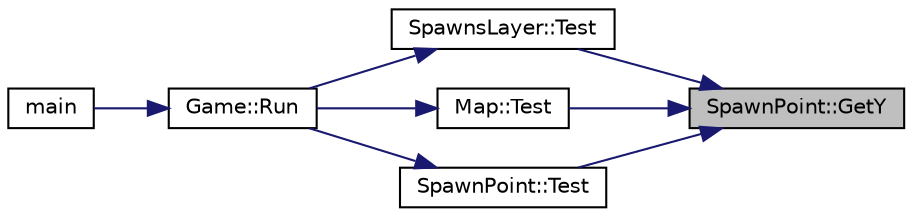digraph "SpawnPoint::GetY"
{
 // LATEX_PDF_SIZE
  bgcolor="transparent";
  edge [fontname="Helvetica",fontsize="10",labelfontname="Helvetica",labelfontsize="10"];
  node [fontname="Helvetica",fontsize="10",shape=record];
  rankdir="RL";
  Node1 [label="SpawnPoint::GetY",height=0.2,width=0.4,color="black", fillcolor="grey75", style="filled", fontcolor="black",tooltip="Retourne y."];
  Node1 -> Node2 [dir="back",color="midnightblue",fontsize="10",style="solid",fontname="Helvetica"];
  Node2 [label="SpawnsLayer::Test",height=0.2,width=0.4,color="black",URL="$classSpawnsLayer.html#a4d0337aca595347a27d441575f6a0296",tooltip="Test de regression."];
  Node2 -> Node3 [dir="back",color="midnightblue",fontsize="10",style="solid",fontname="Helvetica"];
  Node3 [label="Game::Run",height=0.2,width=0.4,color="black",URL="$classGame.html#a13910abb0107f073d1627043003b909b",tooltip="Lance le jeu dans le mode selectionné"];
  Node3 -> Node4 [dir="back",color="midnightblue",fontsize="10",style="solid",fontname="Helvetica"];
  Node4 [label="main",height=0.2,width=0.4,color="black",URL="$main_8cpp.html#a0ddf1224851353fc92bfbff6f499fa97",tooltip=" "];
  Node1 -> Node5 [dir="back",color="midnightblue",fontsize="10",style="solid",fontname="Helvetica"];
  Node5 [label="Map::Test",height=0.2,width=0.4,color="black",URL="$classMap.html#a5a8b1d219211664f0df882e35104d035",tooltip="Fonction de test de la classe Map."];
  Node5 -> Node3 [dir="back",color="midnightblue",fontsize="10",style="solid",fontname="Helvetica"];
  Node1 -> Node6 [dir="back",color="midnightblue",fontsize="10",style="solid",fontname="Helvetica"];
  Node6 [label="SpawnPoint::Test",height=0.2,width=0.4,color="black",URL="$classSpawnPoint.html#a1f65d03e003ddc89378b5571c52ff8c5",tooltip="Fonction test de la classe Box."];
  Node6 -> Node3 [dir="back",color="midnightblue",fontsize="10",style="solid",fontname="Helvetica"];
}
